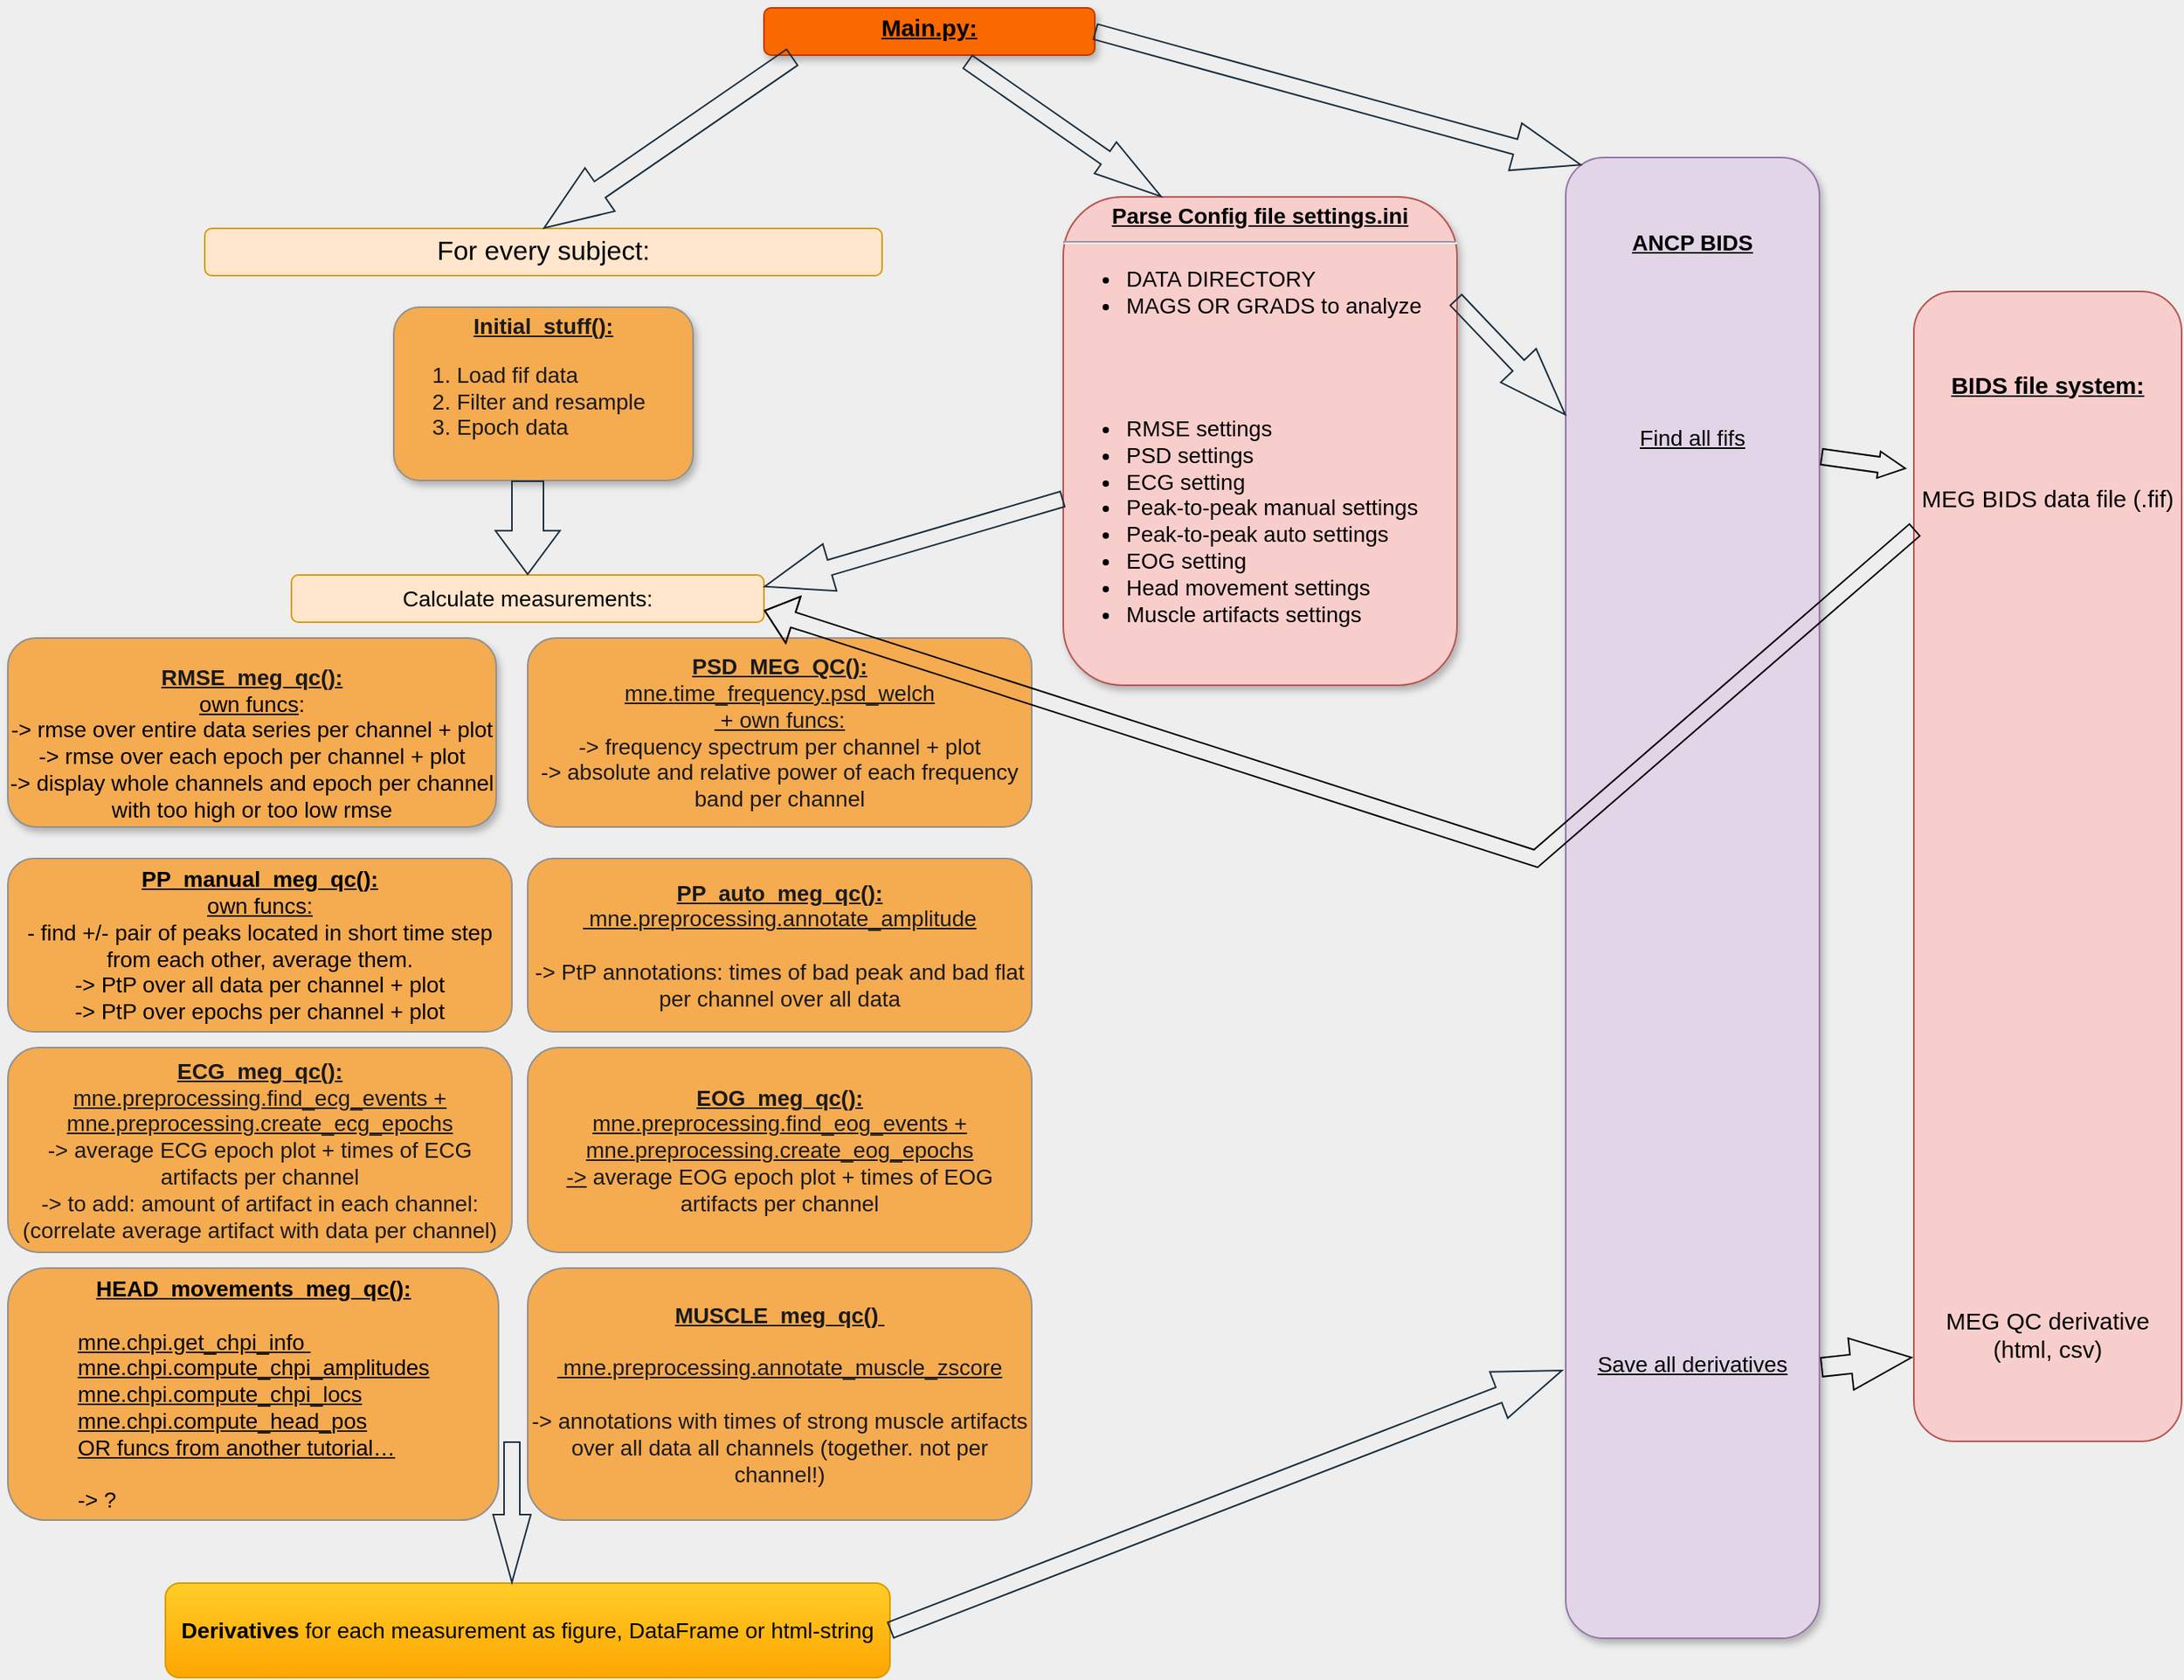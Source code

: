 <mxfile version="20.3.0" type="device"><diagram name="Page-1" id="efa7a0a1-bf9b-a30e-e6df-94a7791c09e9"><mxGraphModel dx="1720" dy="1318" grid="1" gridSize="10" guides="1" tooltips="1" connect="1" arrows="1" fold="1" page="1" pageScale="1" pageWidth="826" pageHeight="1169" background="#EEEEEE" math="0" shadow="0"><root><mxCell id="0"/><mxCell id="1" parent="0"/><mxCell id="21" value="&lt;p style=&quot;margin: 4px 0px 0px; text-align: center; text-decoration: underline; font-size: 14px;&quot;&gt;&lt;b style=&quot;font-size: 14px;&quot;&gt;Initial_stuff():&lt;/b&gt;&lt;/p&gt;&lt;p style=&quot;margin: 4px 0px 0px; text-align: center; text-decoration: underline; font-size: 14px;&quot;&gt;&lt;/p&gt;&lt;ol style=&quot;font-size: 14px;&quot;&gt;&lt;li style=&quot;text-align: left; font-size: 14px;&quot;&gt;Load fif data&lt;/li&gt;&lt;li style=&quot;text-align: left; font-size: 14px;&quot;&gt;Filter and resample&lt;/li&gt;&lt;li style=&quot;text-align: left; font-size: 14px;&quot;&gt;Epoch data&lt;/li&gt;&lt;/ol&gt;&lt;p style=&quot;font-size: 14px;&quot;&gt;&lt;/p&gt;" style="verticalAlign=top;align=left;overflow=fill;fontSize=14;fontFamily=Helvetica;html=1;strokeColor=#909090;shadow=1;fillColor=#F5AB50;fontColor=#1A1A1A;rounded=1;" parent="1" vertex="1"><mxGeometry x="495" y="210" width="190" height="110" as="geometry"/></mxCell><mxCell id="23" value="&lt;p style=&quot;margin: 4px 0px 0px; text-align: center; text-decoration: underline; font-size: 14px;&quot;&gt;&lt;b style=&quot;font-size: 14px;&quot;&gt;&lt;font style=&quot;font-size: 14px;&quot;&gt;&lt;br style=&quot;font-size: 14px;&quot;&gt;&lt;/font&gt;&lt;/b&gt;&lt;/p&gt;&lt;p style=&quot;margin: 4px 0px 0px; text-align: center; text-decoration: underline; font-size: 14px;&quot;&gt;&lt;b style=&quot;font-size: 14px;&quot;&gt;&lt;font style=&quot;font-size: 14px;&quot;&gt;&lt;br style=&quot;font-size: 14px;&quot;&gt;&lt;/font&gt;&lt;/b&gt;&lt;/p&gt;&lt;p style=&quot;margin: 4px 0px 0px; text-align: center; text-decoration: underline; font-size: 14px;&quot;&gt;&lt;b style=&quot;font-size: 14px;&quot;&gt;&lt;font style=&quot;font-size: 14px;&quot;&gt;ANCP BIDS&lt;/font&gt;&lt;/b&gt;&lt;/p&gt;&lt;p style=&quot;margin: 4px 0px 0px; text-align: center; text-decoration: underline; font-size: 14px;&quot;&gt;&lt;span style=&quot;background-color: initial; text-align: left; font-size: 14px;&quot;&gt;&lt;br style=&quot;font-size: 14px;&quot;&gt;&lt;/span&gt;&lt;/p&gt;&lt;p style=&quot;margin: 4px 0px 0px; text-align: center; text-decoration: underline; font-size: 14px;&quot;&gt;&lt;span style=&quot;background-color: initial; text-align: left; font-size: 14px;&quot;&gt;&lt;br style=&quot;font-size: 14px;&quot;&gt;&lt;/span&gt;&lt;/p&gt;&lt;p style=&quot;margin: 4px 0px 0px; text-align: center; text-decoration: underline; font-size: 14px;&quot;&gt;&lt;span style=&quot;background-color: initial; text-align: left; font-size: 14px;&quot;&gt;&lt;br style=&quot;font-size: 14px;&quot;&gt;&lt;/span&gt;&lt;/p&gt;&lt;p style=&quot;margin: 4px 0px 0px; text-align: center; text-decoration: underline; font-size: 14px;&quot;&gt;&lt;span style=&quot;background-color: initial; text-align: left; font-size: 14px;&quot;&gt;&lt;br&gt;&lt;/span&gt;&lt;/p&gt;&lt;p style=&quot;margin: 4px 0px 0px; text-align: center; text-decoration: underline; font-size: 14px;&quot;&gt;&lt;span style=&quot;background-color: initial; text-align: left; font-size: 14px;&quot;&gt;&lt;br&gt;&lt;/span&gt;&lt;/p&gt;&lt;p style=&quot;margin: 4px 0px 0px; text-align: center; text-decoration: underline; font-size: 14px;&quot;&gt;&lt;span style=&quot;background-color: initial; text-align: left; font-size: 14px;&quot;&gt;&lt;font style=&quot;font-size: 14px;&quot;&gt;Find all fifs&lt;/font&gt;&lt;/span&gt;&lt;/p&gt;&lt;div style=&quot;font-size: 14px;&quot;&gt;&lt;font style=&quot;font-size: 14px;&quot;&gt;&lt;br style=&quot;font-size: 14px;&quot;&gt;&lt;/font&gt;&lt;/div&gt;&lt;div style=&quot;font-size: 14px;&quot;&gt;&lt;font style=&quot;font-size: 14px;&quot;&gt;&lt;br style=&quot;font-size: 14px;&quot;&gt;&lt;/font&gt;&lt;/div&gt;&lt;div style=&quot;font-size: 14px;&quot;&gt;&lt;font style=&quot;font-size: 14px;&quot;&gt;&lt;br style=&quot;font-size: 14px;&quot;&gt;&lt;/font&gt;&lt;/div&gt;&lt;div style=&quot;font-size: 14px;&quot;&gt;&lt;font style=&quot;font-size: 14px;&quot;&gt;&lt;br style=&quot;font-size: 14px;&quot;&gt;&lt;/font&gt;&lt;/div&gt;&lt;div style=&quot;font-size: 14px;&quot;&gt;&lt;font style=&quot;font-size: 14px;&quot;&gt;&lt;br style=&quot;font-size: 14px;&quot;&gt;&lt;/font&gt;&lt;/div&gt;&lt;div style=&quot;font-size: 14px;&quot;&gt;&lt;font style=&quot;font-size: 14px;&quot;&gt;&lt;br style=&quot;font-size: 14px;&quot;&gt;&lt;/font&gt;&lt;/div&gt;&lt;div style=&quot;font-size: 14px;&quot;&gt;&lt;font style=&quot;font-size: 14px;&quot;&gt;&lt;br style=&quot;font-size: 14px;&quot;&gt;&lt;/font&gt;&lt;/div&gt;&lt;div style=&quot;font-size: 14px;&quot;&gt;&lt;font style=&quot;font-size: 14px;&quot;&gt;&lt;br style=&quot;font-size: 14px;&quot;&gt;&lt;/font&gt;&lt;/div&gt;&lt;div style=&quot;font-size: 14px;&quot;&gt;&lt;font style=&quot;font-size: 14px;&quot;&gt;&lt;br style=&quot;font-size: 14px;&quot;&gt;&lt;/font&gt;&lt;/div&gt;&lt;div style=&quot;font-size: 14px;&quot;&gt;&lt;font style=&quot;font-size: 14px;&quot;&gt;&lt;br style=&quot;font-size: 14px;&quot;&gt;&lt;/font&gt;&lt;/div&gt;&lt;div style=&quot;font-size: 14px;&quot;&gt;&lt;font style=&quot;font-size: 14px;&quot;&gt;&lt;br style=&quot;font-size: 14px;&quot;&gt;&lt;/font&gt;&lt;/div&gt;&lt;div style=&quot;font-size: 14px;&quot;&gt;&lt;font style=&quot;font-size: 14px;&quot;&gt;&lt;br style=&quot;font-size: 14px;&quot;&gt;&lt;/font&gt;&lt;/div&gt;&lt;div style=&quot;font-size: 14px;&quot;&gt;&lt;font style=&quot;font-size: 14px;&quot;&gt;&lt;br style=&quot;font-size: 14px;&quot;&gt;&lt;/font&gt;&lt;/div&gt;&lt;div style=&quot;font-size: 14px;&quot;&gt;&lt;font style=&quot;font-size: 14px;&quot;&gt;&lt;br style=&quot;font-size: 14px;&quot;&gt;&lt;/font&gt;&lt;/div&gt;&lt;div style=&quot;font-size: 14px;&quot;&gt;&lt;font style=&quot;font-size: 14px;&quot;&gt;&lt;br style=&quot;font-size: 14px;&quot;&gt;&lt;/font&gt;&lt;/div&gt;&lt;div style=&quot;font-size: 14px;&quot;&gt;&lt;font style=&quot;font-size: 14px;&quot;&gt;&lt;br style=&quot;font-size: 14px;&quot;&gt;&lt;/font&gt;&lt;/div&gt;&lt;div style=&quot;font-size: 14px;&quot;&gt;&lt;font style=&quot;font-size: 14px;&quot;&gt;&lt;br style=&quot;font-size: 14px;&quot;&gt;&lt;/font&gt;&lt;/div&gt;&lt;div style=&quot;font-size: 14px;&quot;&gt;&lt;font style=&quot;font-size: 14px;&quot;&gt;&lt;br style=&quot;font-size: 14px;&quot;&gt;&lt;/font&gt;&lt;/div&gt;&lt;div style=&quot;font-size: 14px;&quot;&gt;&lt;font style=&quot;font-size: 14px;&quot;&gt;&lt;br style=&quot;font-size: 14px;&quot;&gt;&lt;/font&gt;&lt;/div&gt;&lt;div style=&quot;font-size: 14px;&quot;&gt;&lt;font style=&quot;font-size: 14px;&quot;&gt;&lt;br style=&quot;font-size: 14px;&quot;&gt;&lt;/font&gt;&lt;/div&gt;&lt;div style=&quot;font-size: 14px;&quot;&gt;&lt;font style=&quot;font-size: 14px;&quot;&gt;&lt;br style=&quot;font-size: 14px;&quot;&gt;&lt;/font&gt;&lt;/div&gt;&lt;div style=&quot;font-size: 14px;&quot;&gt;&lt;font style=&quot;font-size: 14px;&quot;&gt;&lt;br style=&quot;font-size: 14px;&quot;&gt;&lt;/font&gt;&lt;/div&gt;&lt;div style=&quot;font-size: 14px;&quot;&gt;&lt;font style=&quot;font-size: 14px;&quot;&gt;&lt;br style=&quot;font-size: 14px;&quot;&gt;&lt;/font&gt;&lt;/div&gt;&lt;div style=&quot;font-size: 14px;&quot;&gt;&lt;font style=&quot;font-size: 14px;&quot;&gt;&lt;br style=&quot;font-size: 14px;&quot;&gt;&lt;/font&gt;&lt;/div&gt;&lt;div style=&quot;font-size: 14px;&quot;&gt;&lt;font style=&quot;font-size: 14px;&quot;&gt;&lt;br style=&quot;font-size: 14px;&quot;&gt;&lt;/font&gt;&lt;/div&gt;&lt;div style=&quot;font-size: 14px;&quot;&gt;&lt;font style=&quot;font-size: 14px;&quot;&gt;&lt;br style=&quot;font-size: 14px;&quot;&gt;&lt;/font&gt;&lt;/div&gt;&lt;div style=&quot;font-size: 14px;&quot;&gt;&lt;font style=&quot;font-size: 14px;&quot;&gt;&lt;br style=&quot;font-size: 14px;&quot;&gt;&lt;/font&gt;&lt;/div&gt;&lt;div style=&quot;font-size: 14px;&quot;&gt;&lt;font style=&quot;font-size: 14px;&quot;&gt;&lt;br style=&quot;font-size: 14px;&quot;&gt;&lt;/font&gt;&lt;/div&gt;&lt;div style=&quot;font-size: 14px;&quot;&gt;&lt;font style=&quot;font-size: 14px;&quot;&gt;&lt;br style=&quot;font-size: 14px;&quot;&gt;&lt;/font&gt;&lt;/div&gt;&lt;div style=&quot;font-size: 14px;&quot;&gt;&lt;br&gt;&lt;/div&gt;&lt;div style=&quot;font-size: 14px;&quot;&gt;&lt;br&gt;&lt;/div&gt;&lt;div style=&quot;font-size: 14px;&quot;&gt;&lt;br style=&quot;font-size: 14px;&quot;&gt;&lt;/div&gt;&lt;div style=&quot;font-size: 14px;&quot;&gt;&lt;font style=&quot;font-size: 14px;&quot;&gt;&lt;br style=&quot;font-size: 14px;&quot;&gt;&lt;/font&gt;&lt;/div&gt;&lt;span style=&quot;font-size: 14px; background-color: initial;&quot;&gt;&lt;br style=&quot;font-size: 14px;&quot;&gt;&lt;div style=&quot;text-align: center; font-size: 14px;&quot;&gt;&lt;span style=&quot;background-color: initial; font-size: 14px;&quot;&gt;&lt;u style=&quot;font-size: 14px;&quot;&gt;Save all derivatives&lt;/u&gt;&lt;/span&gt;&lt;/div&gt;&lt;/span&gt;&lt;p style=&quot;font-size: 14px;&quot;&gt;&lt;/p&gt;" style="verticalAlign=top;align=left;overflow=fill;fontSize=14;fontFamily=Helvetica;html=1;strokeColor=#9673a6;shadow=1;fillColor=#e1d5e7;rounded=1;" parent="1" vertex="1"><mxGeometry x="1239" y="115" width="161.08" height="940" as="geometry"/></mxCell><mxCell id="24" value="&lt;br style=&quot;font-size: 14px;&quot;&gt;&lt;u style=&quot;font-weight: bold; font-size: 14px;&quot;&gt;RMSE_meg_qc():&lt;/u&gt;&lt;span style=&quot;font-size: 14px; color: rgb(0, 0, 0); font-family: Calibri, sans-serif; text-align: start; background-color: initial;&quot;&gt;&lt;br style=&quot;font-size: 14px;&quot;&gt;&lt;u style=&quot;font-size: 14px;&quot;&gt;own funcs&lt;/u&gt;:&lt;br style=&quot;font-size: 14px;&quot;&gt;-&amp;gt; rmse over entire data series per channel + plot&lt;br style=&quot;font-size: 14px;&quot;&gt;-&amp;gt; rmse over each epoch per channel + plot&lt;br style=&quot;font-size: 14px;&quot;&gt;-&amp;gt; display whole channels and epoch per channel &lt;br style=&quot;font-size: 14px;&quot;&gt;with too high or too low rmse&lt;br style=&quot;font-size: 14px;&quot;&gt;&lt;br style=&quot;font-size: 14px;&quot;&gt;&lt;br style=&quot;font-size: 14px;&quot;&gt;&lt;br style=&quot;font-size: 14px;&quot;&gt;&lt;/span&gt;" style="verticalAlign=top;align=center;overflow=fill;fontSize=14;fontFamily=Helvetica;html=1;strokeColor=#909090;shadow=1;fillColor=#F5AB50;fontColor=#1A1A1A;rounded=1;" parent="1" vertex="1"><mxGeometry x="250" y="420" width="310" height="120" as="geometry"/></mxCell><mxCell id="25" value="&lt;p style=&quot;margin: 4px 0px 0px; text-align: center; text-decoration: underline; font-size: 15px;&quot;&gt;&lt;b style=&quot;font-size: 15px;&quot;&gt;Main.py:&lt;/b&gt;&lt;/p&gt;&lt;hr style=&quot;font-size: 15px;&quot;&gt;&lt;p style=&quot;margin: 0px 0px 0px 8px; font-size: 15px;&quot;&gt;&lt;br style=&quot;font-size: 15px;&quot;&gt;&lt;/p&gt;" style="verticalAlign=top;align=left;overflow=fill;fontSize=15;fontFamily=Helvetica;html=1;strokeColor=#C73500;shadow=1;fillColor=#fa6800;fontColor=#000000;rounded=1;" parent="1" vertex="1"><mxGeometry x="730" y="20" width="210" height="30" as="geometry"/></mxCell><mxCell id="jRPdb1CF7oaLhcxtsUkz-114" value="&lt;p style=&quot;margin: 4px 0px 0px; text-align: center; text-decoration: underline; font-size: 14px;&quot;&gt;&lt;b style=&quot;font-size: 14px;&quot;&gt;Parse Config file settings.ini&lt;/b&gt;&lt;/p&gt;&lt;hr style=&quot;font-size: 14px;&quot;&gt;&lt;p style=&quot;margin: 0px 0px 0px 8px; font-size: 14px;&quot;&gt;&lt;/p&gt;&lt;ul style=&quot;font-size: 14px;&quot;&gt;&lt;li style=&quot;font-size: 14px;&quot;&gt;DATA DIRECTORY&amp;nbsp;&lt;/li&gt;&lt;li style=&quot;font-size: 14px;&quot;&gt;MAGS OR GRADS to analyze&lt;/li&gt;&lt;/ul&gt;&lt;div style=&quot;font-size: 14px;&quot;&gt;&lt;br style=&quot;font-size: 14px;&quot;&gt;&lt;/div&gt;&lt;div style=&quot;font-size: 14px;&quot;&gt;&lt;br style=&quot;font-size: 14px;&quot;&gt;&lt;/div&gt;&lt;ul style=&quot;font-size: 14px;&quot;&gt;&lt;li style=&quot;font-size: 14px;&quot;&gt;RMSE settings&lt;/li&gt;&lt;li style=&quot;font-size: 14px;&quot;&gt;PSD settings&lt;/li&gt;&lt;li style=&quot;font-size: 14px;&quot;&gt;ECG setting&lt;/li&gt;&lt;li style=&quot;font-size: 14px;&quot;&gt;Peak-to-peak manual settings&lt;/li&gt;&lt;li style=&quot;font-size: 14px;&quot;&gt;Peak-to-peak auto settings&lt;/li&gt;&lt;li style=&quot;font-size: 14px;&quot;&gt;EOG setting&lt;/li&gt;&lt;li style=&quot;font-size: 14px;&quot;&gt;Head movement settings&lt;/li&gt;&lt;li style=&quot;font-size: 14px;&quot;&gt;Muscle artifacts settings&lt;/li&gt;&lt;/ul&gt;&lt;p style=&quot;font-size: 14px;&quot;&gt;&lt;/p&gt;" style="verticalAlign=top;align=left;overflow=fill;fontSize=14;fontFamily=Helvetica;html=1;strokeColor=#b85450;shadow=1;fillColor=#f8cecc;rounded=1;" parent="1" vertex="1"><mxGeometry x="920" y="140" width="250" height="310" as="geometry"/></mxCell><mxCell id="jRPdb1CF7oaLhcxtsUkz-131" value="For every subject:" style="rounded=1;whiteSpace=wrap;html=1;strokeColor=#d79b00;fontSize=17;fillColor=#ffe6cc;" parent="1" vertex="1"><mxGeometry x="375" y="160" width="430" height="30" as="geometry"/></mxCell><mxCell id="jRPdb1CF7oaLhcxtsUkz-134" value="&lt;font style=&quot;font-size: 14px;&quot;&gt;&lt;b style=&quot;text-align: start;&quot;&gt;&lt;u style=&quot;&quot;&gt;PSD_MEG_QC():&lt;/u&gt;&lt;/b&gt;&lt;span style=&quot;text-align: start;&quot;&gt;&lt;br style=&quot;&quot;&gt;&lt;/span&gt;&lt;u&gt;&lt;span style=&quot;text-align: start;&quot;&gt;mne&lt;/span&gt;&lt;span style=&quot;text-align: start;&quot;&gt;.&lt;/span&gt;&lt;span style=&quot;text-align: start;&quot;&gt;time_frequency&lt;/span&gt;&lt;span style=&quot;text-align: start;&quot; lang=&quot;EN-US&quot;&gt;.&lt;/span&gt;&lt;span style=&quot;text-align: start;&quot;&gt;psd_welch&lt;br&gt;&lt;/span&gt;&lt;span style=&quot;text-align: start;&quot; lang=&quot;EN-US&quot;&gt;&amp;nbsp;+ own funcs:&lt;/span&gt;&lt;/u&gt;&lt;font style=&quot;font-size: 14px;&quot;&gt;&lt;span style=&quot;text-align: start;&quot; lang=&quot;EN-US&quot;&gt;&lt;br&gt;-&amp;gt; frequency spectrum per channel + plot&lt;br&gt;-&amp;gt; absolute and relative power of each frequency band per channel&lt;br&gt;&lt;/span&gt;&lt;/font&gt;&lt;/font&gt;&lt;span style=&quot;color: rgb(0, 0, 0); font-size: 14px; text-align: start;&quot;&gt;&lt;/span&gt;" style="rounded=1;whiteSpace=wrap;html=1;strokeColor=#909090;fontSize=14;fontColor=#1A1A1A;fillColor=#F5AB50;" parent="1" vertex="1"><mxGeometry x="580" y="420" width="320" height="120" as="geometry"/></mxCell><mxCell id="jRPdb1CF7oaLhcxtsUkz-135" value="&lt;b&gt;&lt;u&gt;&lt;span style=&quot;color: rgb(0, 0, 0); text-align: start; font-size: 14px;&quot; lang=&quot;EN-US&quot;&gt;PP&lt;/span&gt;&lt;span style=&quot;color: rgb(0, 0, 0); text-align: start; font-size: 14px;&quot;&gt;_manual&lt;/span&gt;&lt;span style=&quot;color: rgb(0, 0, 0); text-align: start; font-size: 14px;&quot; lang=&quot;EN-US&quot;&gt;_meg_qc():&lt;/span&gt;&lt;/u&gt;&lt;/b&gt;&lt;span style=&quot;color: rgb(0, 0, 0); text-align: start; font-size: 14px;&quot;&gt;&lt;br style=&quot;font-size: 14px;&quot;&gt;&lt;/span&gt;&lt;span style=&quot;color: rgb(0, 0, 0); text-align: start; font-size: 14px;&quot; lang=&quot;EN-US&quot;&gt;&lt;u&gt;own funcs:&lt;/u&gt;&lt;br&gt;- find +/- pair of peaks located in short time step from each other, average them. &lt;br&gt;-&amp;gt; PtP over all data per channel + plot&lt;br&gt;-&amp;gt; PtP over epochs per channel + plot&lt;br&gt;&lt;/span&gt;&lt;span style=&quot;color: rgb(0, 0, 0); font-size: 14px; text-align: start;&quot;&gt;&lt;/span&gt;" style="rounded=1;whiteSpace=wrap;html=1;strokeColor=#909090;fontSize=14;fontColor=#1A1A1A;fillColor=#F5AB50;fontFamily=Helvetica;" parent="1" vertex="1"><mxGeometry x="250" y="560" width="320" height="110" as="geometry"/></mxCell><mxCell id="jRPdb1CF7oaLhcxtsUkz-136" value="&lt;b style=&quot;font-size: 14px;&quot;&gt;&lt;u style=&quot;font-size: 14px;&quot;&gt;&lt;span style=&quot;text-align: start; font-size: 14px;&quot; lang=&quot;EN-US&quot;&gt;PP&lt;/span&gt;&lt;span style=&quot;text-align: start; font-size: 14px;&quot;&gt;_auto&lt;/span&gt;&lt;/u&gt;&lt;/b&gt;&lt;span style=&quot;text-align: start; font-size: 14px;&quot; lang=&quot;EN-US&quot;&gt;&lt;b style=&quot;font-size: 14px;&quot;&gt;&lt;u style=&quot;font-size: 14px;&quot;&gt;_meg_qc():&lt;/u&gt;&lt;/b&gt;&lt;br style=&quot;font-size: 14px;&quot;&gt;&lt;/span&gt;&lt;span style=&quot;text-decoration-line: underline; text-align: start; font-size: 14px;&quot; lang=&quot;EN-US&quot;&gt;&amp;nbsp;&lt;/span&gt;&lt;span style=&quot;text-decoration-line: underline; text-align: start; font-size: 14px;&quot;&gt;mne&lt;/span&gt;&lt;span style=&quot;text-decoration-line: underline; text-align: start; font-size: 14px;&quot;&gt;.&lt;/span&gt;&lt;span style=&quot;text-decoration-line: underline; text-align: start; font-size: 14px;&quot;&gt;preprocessing&lt;/span&gt;&lt;span style=&quot;text-decoration-line: underline; text-align: start; font-size: 14px;&quot;&gt;.&lt;/span&gt;&lt;span style=&quot;text-align: start; font-size: 14px;&quot;&gt;&lt;u style=&quot;font-size: 14px;&quot;&gt;annotate_amplitude&lt;br&gt;&lt;/u&gt;&lt;br style=&quot;font-size: 14px;&quot;&gt;-&amp;gt; PtP annotations: times of bad peak and bad flat per channel over all data&lt;br style=&quot;font-size: 14px;&quot;&gt;&lt;/span&gt;&lt;span style=&quot;color: rgb(0, 0, 0); font-size: 14px; text-align: start;&quot;&gt;&lt;/span&gt;" style="rounded=1;whiteSpace=wrap;html=1;strokeColor=#909090;fontSize=14;fontColor=#1A1A1A;fillColor=#F5AB50;fontFamily=Helvetica;" parent="1" vertex="1"><mxGeometry x="580" y="560" width="320" height="110" as="geometry"/></mxCell><mxCell id="jRPdb1CF7oaLhcxtsUkz-137" value="&lt;b style=&quot;text-decoration-line: underline;&quot;&gt;ECG_meg_qc():&lt;/b&gt;&lt;u&gt; mne.preprocessing.find_ecg_events + mne.preprocessing.create_ecg_epochs&lt;/u&gt;&lt;br&gt;-&amp;gt; average ECG epoch plot + times of ECG artifacts per channel&lt;br&gt;-&amp;gt; to add: amount of artifact in each channel: (correlate average artifact with data per channel)&lt;br&gt;" style="rounded=1;whiteSpace=wrap;html=1;strokeColor=#909090;fontSize=14;fontColor=#1A1A1A;fillColor=#F5AB50;" parent="1" vertex="1"><mxGeometry x="250" y="680" width="320" height="130" as="geometry"/></mxCell><mxCell id="jRPdb1CF7oaLhcxtsUkz-138" value="&lt;u style=&quot;font-size: 14px;&quot;&gt;&lt;span style=&quot;font-weight: bold; text-align: start; font-size: 14px;&quot;&gt;E&lt;/span&gt;&lt;span style=&quot;font-weight: bold; text-align: start; font-size: 14px;&quot; lang=&quot;EN-US&quot;&gt;O&lt;/span&gt;&lt;span style=&quot;font-weight: bold; text-align: start; font-size: 14px;&quot;&gt;G&lt;/span&gt;&lt;span style=&quot;text-align: start; font-size: 14px;&quot; lang=&quot;EN-US&quot;&gt;&lt;font style=&quot;font-size: 14px;&quot;&gt;&lt;b style=&quot;font-size: 14px;&quot;&gt;_meg_qc():&lt;br style=&quot;font-size: 14px;&quot;&gt;&lt;/b&gt;&lt;/font&gt;&lt;/span&gt;&lt;span style=&quot;text-align: start; font-size: 14px;&quot;&gt;mne&lt;/span&gt;&lt;span style=&quot;text-align: start; font-size: 14px;&quot;&gt;.&lt;/span&gt;&lt;span style=&quot;text-align: start; font-size: 14px;&quot;&gt;preprocessing&lt;/span&gt;&lt;span style=&quot;text-align: start; font-size: 14px;&quot;&gt;.&lt;/span&gt;&lt;span style=&quot;text-align: start; font-size: 14px;&quot;&gt;find_e&lt;/span&gt;&lt;span style=&quot;text-align: start; font-size: 14px;&quot; lang=&quot;EN-US&quot;&gt;o&lt;/span&gt;&lt;span style=&quot;text-align: start; font-size: 14px;&quot;&gt;g_events&lt;/span&gt;&lt;span style=&quot;text-align: start; font-size: 14px;&quot; lang=&quot;EN-US&quot;&gt; + &lt;/span&gt;&lt;span style=&quot;text-align: start; font-size: 14px;&quot;&gt;mne&lt;/span&gt;&lt;span style=&quot;text-align: start; font-size: 14px;&quot;&gt;.&lt;/span&gt;&lt;span style=&quot;text-align: start; font-size: 14px;&quot;&gt;preprocessing&lt;/span&gt;&lt;span style=&quot;text-align: start; font-size: 14px;&quot;&gt;.&lt;/span&gt;&lt;span style=&quot;text-align: start; font-size: 14px;&quot;&gt;create_e&lt;/span&gt;&lt;span style=&quot;text-align: start; font-size: 14px;&quot; lang=&quot;EN-US&quot;&gt;o&lt;/span&gt;&lt;span style=&quot;text-align: start; font-size: 14px;&quot;&gt;g_epochs&lt;br&gt;-&amp;gt;&lt;/span&gt;&lt;/u&gt;&amp;nbsp;average EOG epoch plot + times of EOG artifacts per channel&lt;u style=&quot;font-size: 14px;&quot;&gt;&lt;span style=&quot;text-align: start; font-size: 14px;&quot;&gt;&lt;br&gt;&lt;/span&gt;&lt;/u&gt;&lt;span style=&quot;color: rgb(0, 0, 0); font-size: 14px; text-align: start;&quot;&gt;&lt;/span&gt;" style="rounded=1;whiteSpace=wrap;html=1;strokeColor=#909090;fontSize=14;fontColor=#1A1A1A;fillColor=#F5AB50;fontFamily=Helvetica;" parent="1" vertex="1"><mxGeometry x="580" y="680" width="320" height="130" as="geometry"/></mxCell><mxCell id="jRPdb1CF7oaLhcxtsUkz-139" value="&lt;span style=&quot;font-size: 14px;&quot;&gt;&lt;b style=&quot;text-decoration-line: underline; font-size: 14px;&quot;&gt;&lt;span style=&quot;color: rgb(0, 0, 0); text-align: start; font-size: 14px; font-family: Calibri, sans-serif;&quot; lang=&quot;EN-US&quot;&gt;HEAD&lt;/span&gt;&lt;span style=&quot;color: rgb(0, 0, 0); text-align: start; font-size: 14px; font-family: Calibri, sans-serif;&quot;&gt;_movements&lt;/span&gt;&lt;span style=&quot;color: rgb(0, 0, 0); text-align: start; font-size: 14px; font-family: Calibri, sans-serif;&quot; lang=&quot;EN-US&quot;&gt;_meg_qc():&lt;/span&gt;&lt;/b&gt;&lt;span style=&quot;text-align: start; font-size: 14px;&quot;&gt;&lt;br style=&quot;font-size: 14px;&quot;&gt;&lt;br style=&quot;font-size: 14px;&quot;&gt;&lt;div style=&quot;text-decoration-line: underline; font-size: 14px;&quot;&gt;&lt;font face=&quot;Calibri, sans-serif&quot; color=&quot;#000000&quot; style=&quot;font-size: 14px;&quot;&gt;&lt;span style=&quot;font-size: 14px;&quot;&gt;mne.chpi.get_chpi_info&amp;nbsp;&lt;/span&gt;&lt;/font&gt;&lt;/div&gt;&lt;div style=&quot;text-decoration-line: underline; font-size: 14px;&quot;&gt;&lt;font face=&quot;Calibri, sans-serif&quot; color=&quot;#000000&quot; style=&quot;font-size: 14px;&quot;&gt;&lt;span style=&quot;font-size: 14px;&quot;&gt;mne.chpi.compute_chpi_amplitudes&lt;/span&gt;&lt;/font&gt;&lt;/div&gt;&lt;div style=&quot;text-decoration-line: underline; font-size: 14px;&quot;&gt;&lt;font face=&quot;Calibri, sans-serif&quot; color=&quot;#000000&quot; style=&quot;font-size: 14px;&quot;&gt;&lt;span style=&quot;font-size: 14px;&quot;&gt;mne.chpi.compute_chpi_locs&lt;/span&gt;&lt;/font&gt;&lt;/div&gt;&lt;div style=&quot;text-decoration-line: underline; font-size: 14px;&quot;&gt;&lt;font face=&quot;Calibri, sans-serif&quot; color=&quot;#000000&quot; style=&quot;font-size: 14px;&quot;&gt;&lt;span style=&quot;font-size: 14px;&quot;&gt;mne.chpi.compute_head_pos&lt;/span&gt;&lt;/font&gt;&lt;/div&gt;&lt;div style=&quot;text-decoration-line: underline; font-size: 14px;&quot;&gt;&lt;font face=&quot;Calibri, sans-serif&quot; color=&quot;#000000&quot; style=&quot;font-size: 14px;&quot;&gt;&lt;span style=&quot;font-size: 14px;&quot;&gt;OR funcs from another tutorial…&lt;/span&gt;&lt;/font&gt;&lt;/div&gt;&lt;div style=&quot;text-decoration-line: underline; font-size: 14px;&quot;&gt;&lt;font face=&quot;Calibri, sans-serif&quot; color=&quot;#000000&quot; style=&quot;font-size: 14px;&quot;&gt;&lt;span style=&quot;font-size: 14px;&quot;&gt;&lt;br&gt;&lt;/span&gt;&lt;/font&gt;&lt;/div&gt;&lt;div style=&quot;font-size: 14px;&quot;&gt;&lt;font style=&quot;&quot; face=&quot;Calibri, sans-serif&quot; color=&quot;#000000&quot;&gt;-&amp;gt; ?&lt;/font&gt;&lt;/div&gt;&lt;/span&gt;&lt;span style=&quot;color: rgb(0, 0, 0); font-size: 14px; text-align: start;&quot;&gt;&lt;/span&gt;&lt;/span&gt;" style="rounded=1;whiteSpace=wrap;html=1;strokeColor=#909090;fontSize=14;fontColor=#1A1A1A;fillColor=#F5AB50;" parent="1" vertex="1"><mxGeometry x="250" y="820" width="311.5" height="160" as="geometry"/></mxCell><mxCell id="jRPdb1CF7oaLhcxtsUkz-140" value="&lt;span style=&quot;font-size: 14px;&quot;&gt;&lt;b style=&quot;text-decoration-line: underline; font-size: 14px;&quot;&gt;MUSCLE_meg_qc()&amp;nbsp;&lt;/b&gt;&lt;br style=&quot;font-size: 14px;&quot;&gt;&lt;br style=&quot;font-size: 14px;&quot;&gt;&lt;u&gt;&amp;nbsp;mne.preprocessing.annotate_muscle_zscore&lt;/u&gt;&lt;br&gt;&lt;br&gt;-&amp;gt; annotations with times of strong muscle artifacts over all data all channels (together. not per channel!)&lt;br&gt;&lt;/span&gt;" style="rounded=1;whiteSpace=wrap;html=1;strokeColor=#909090;fontSize=14;fontColor=#1A1A1A;fillColor=#F5AB50;" parent="1" vertex="1"><mxGeometry x="580" y="820" width="320" height="160" as="geometry"/></mxCell><mxCell id="jRPdb1CF7oaLhcxtsUkz-141" value="&lt;span&gt;&lt;b&gt;Derivatives&lt;/b&gt; for each measurement as figure, DataFrame or html-string&lt;/span&gt;" style="rounded=1;whiteSpace=wrap;html=1;strokeColor=#d79b00;fontSize=14;fillColor=#ffcd28;gradientColor=#ffa500;fontStyle=0" parent="1" vertex="1"><mxGeometry x="350" y="1020" width="460" height="60" as="geometry"/></mxCell><mxCell id="jRPdb1CF7oaLhcxtsUkz-142" value="" style="shape=flexArrow;endArrow=classic;html=1;rounded=0;strokeColor=#182E3E;fontSize=14;fontColor=#1A1A1A;startSize=14;endSize=14;curved=1;width=10.476;entryX=-0.012;entryY=0.819;entryDx=0;entryDy=0;entryPerimeter=0;exitX=1;exitY=0.5;exitDx=0;exitDy=0;" parent="1" target="23" edge="1" source="jRPdb1CF7oaLhcxtsUkz-141"><mxGeometry width="50" height="50" relative="1" as="geometry"><mxPoint x="740" y="1090" as="sourcePoint"/><mxPoint x="1010" y="1030" as="targetPoint"/></mxGeometry></mxCell><mxCell id="jRPdb1CF7oaLhcxtsUkz-143" value="" style="shape=flexArrow;endArrow=classic;html=1;rounded=0;strokeColor=#182E3E;fontSize=14;fontColor=#1A1A1A;startSize=14;endSize=14;curved=1;entryX=0;entryY=0.174;entryDx=0;entryDy=0;entryPerimeter=0;exitX=0.996;exitY=0.21;exitDx=0;exitDy=0;exitPerimeter=0;" parent="1" source="jRPdb1CF7oaLhcxtsUkz-114" edge="1" target="23"><mxGeometry width="50" height="50" relative="1" as="geometry"><mxPoint x="1180" y="220" as="sourcePoint"/><mxPoint x="1230" y="240" as="targetPoint"/></mxGeometry></mxCell><mxCell id="jRPdb1CF7oaLhcxtsUkz-144" value="" style="shape=flexArrow;endArrow=classic;html=1;rounded=0;strokeColor=#182E3E;fontSize=14;fontColor=#1A1A1A;startSize=14;endSize=14;curved=1;entryX=0.25;entryY=0;entryDx=0;entryDy=0;endWidth=13.333;exitX=0.614;exitY=1.133;exitDx=0;exitDy=0;exitPerimeter=0;" parent="1" target="jRPdb1CF7oaLhcxtsUkz-114" edge="1" source="25"><mxGeometry width="50" height="50" relative="1" as="geometry"><mxPoint x="490" y="40" as="sourcePoint"/><mxPoint x="530" y="230" as="targetPoint"/><Array as="points"/></mxGeometry></mxCell><mxCell id="jRPdb1CF7oaLhcxtsUkz-147" value="" style="shape=flexArrow;endArrow=classic;html=1;rounded=0;strokeColor=#182E3E;fontSize=14;fontColor=#1A1A1A;startSize=14;endSize=14;curved=1;width=12.381;exitX=0.087;exitY=1.036;exitDx=0;exitDy=0;exitPerimeter=0;entryX=0.5;entryY=0;entryDx=0;entryDy=0;" parent="1" edge="1" target="jRPdb1CF7oaLhcxtsUkz-131" source="25"><mxGeometry width="50" height="50" relative="1" as="geometry"><mxPoint x="590" y="50" as="sourcePoint"/><mxPoint x="590" y="150" as="targetPoint"/></mxGeometry></mxCell><mxCell id="jRPdb1CF7oaLhcxtsUkz-150" value="Calculate measurements:" style="rounded=1;whiteSpace=wrap;html=1;strokeColor=#d79b00;fontSize=14;fillColor=#ffe6cc;" parent="1" vertex="1"><mxGeometry x="430" y="380" width="300" height="30" as="geometry"/></mxCell><mxCell id="jRPdb1CF7oaLhcxtsUkz-151" value="" style="shape=flexArrow;endArrow=classic;html=1;rounded=0;strokeColor=#182E3E;fontSize=14;fontColor=#FFFFFF;startSize=14;endSize=8.876;curved=1;width=20;entryX=0.5;entryY=0;entryDx=0;entryDy=0;" parent="1" edge="1" target="jRPdb1CF7oaLhcxtsUkz-150"><mxGeometry width="50" height="50" relative="1" as="geometry"><mxPoint x="580" y="320" as="sourcePoint"/><mxPoint x="580" y="370" as="targetPoint"/></mxGeometry></mxCell><mxCell id="jRPdb1CF7oaLhcxtsUkz-152" value="" style="shape=flexArrow;endArrow=classic;html=1;rounded=0;strokeColor=#182E3E;fontSize=14;fontColor=#FFFFFF;startSize=14;endSize=14;curved=1;endWidth=12.941;" parent="1" edge="1"><mxGeometry width="50" height="50" relative="1" as="geometry"><mxPoint x="570" y="930" as="sourcePoint"/><mxPoint x="570" y="1020" as="targetPoint"/></mxGeometry></mxCell><mxCell id="jRPdb1CF7oaLhcxtsUkz-154" value="" style="shape=flexArrow;endArrow=classic;html=1;rounded=0;strokeColor=#182E3E;fontSize=14;fontColor=#FFFFFF;startSize=14;endSize=14;curved=1;entryX=1;entryY=0.25;entryDx=0;entryDy=0;" parent="1" source="jRPdb1CF7oaLhcxtsUkz-114" edge="1" target="jRPdb1CF7oaLhcxtsUkz-150"><mxGeometry width="50" height="50" relative="1" as="geometry"><mxPoint x="350" y="460" as="sourcePoint"/><mxPoint x="410" y="410" as="targetPoint"/><Array as="points"/></mxGeometry></mxCell><mxCell id="jRPdb1CF7oaLhcxtsUkz-155" value="" style="shape=flexArrow;endArrow=classic;html=1;rounded=0;strokeColor=#182E3E;fontSize=14;fontColor=#FFFFFF;startSize=14;endSize=14;curved=1;entryX=0.062;entryY=0.005;entryDx=0;entryDy=0;exitX=1;exitY=0.5;exitDx=0;exitDy=0;entryPerimeter=0;" parent="1" target="23" edge="1" source="25"><mxGeometry width="50" height="50" relative="1" as="geometry"><mxPoint x="710" y="30" as="sourcePoint"/><mxPoint x="1110" y="230" as="targetPoint"/></mxGeometry></mxCell><mxCell id="_h7nuTouLIRpBs6cxOMZ-25" value="&lt;u&gt;&lt;b&gt;BIDS file system:&lt;br&gt;&lt;/b&gt;&lt;/u&gt;&lt;br&gt;&lt;br&gt;&lt;br&gt;MEG BIDS data file (.fif)&lt;br&gt;&lt;br&gt;&lt;br&gt;&lt;br&gt;&lt;br&gt;&lt;br&gt;&lt;br&gt;&lt;br&gt;&lt;br&gt;&lt;br&gt;&lt;br&gt;&lt;br&gt;&lt;br&gt;&lt;br&gt;&lt;br&gt;&lt;br&gt;&lt;br&gt;&lt;br&gt;&lt;br&gt;&lt;br&gt;&lt;br&gt;&lt;br&gt;&lt;br&gt;&lt;br&gt;&lt;br&gt;&lt;br&gt;&lt;br&gt;&lt;br&gt;&lt;br&gt;MEG QC derivative &lt;br&gt;(html, csv)" style="rounded=1;whiteSpace=wrap;html=1;labelBackgroundColor=none;fontFamily=Helvetica;fontSize=15;fillColor=#f8cecc;strokeColor=#b85450;" vertex="1" parent="1"><mxGeometry x="1460" y="200" width="170" height="730" as="geometry"/></mxCell><mxCell id="_h7nuTouLIRpBs6cxOMZ-27" value="" style="shape=flexArrow;endArrow=classic;html=1;rounded=0;fontFamily=Helvetica;fontSize=15;fontColor=#1A1A1A;entryX=-0.029;entryY=0.154;entryDx=0;entryDy=0;entryPerimeter=0;exitX=1.006;exitY=0.202;exitDx=0;exitDy=0;exitPerimeter=0;endWidth=6;endSize=5.34;" edge="1" parent="1" source="23" target="_h7nuTouLIRpBs6cxOMZ-25"><mxGeometry width="50" height="50" relative="1" as="geometry"><mxPoint x="1180" y="190" as="sourcePoint"/><mxPoint x="720" y="550" as="targetPoint"/></mxGeometry></mxCell><mxCell id="_h7nuTouLIRpBs6cxOMZ-29" value="" style="shape=flexArrow;endArrow=classic;html=1;rounded=0;fontFamily=Helvetica;fontSize=15;fontColor=#1A1A1A;entryX=-0.006;entryY=0.927;entryDx=0;entryDy=0;width=12;endSize=12.54;entryPerimeter=0;exitX=1.006;exitY=0.817;exitDx=0;exitDy=0;exitPerimeter=0;" edge="1" parent="1" source="23" target="_h7nuTouLIRpBs6cxOMZ-25"><mxGeometry width="50" height="50" relative="1" as="geometry"><mxPoint x="1180" y="1010" as="sourcePoint"/><mxPoint x="720" y="550" as="targetPoint"/></mxGeometry></mxCell><mxCell id="_h7nuTouLIRpBs6cxOMZ-30" value="" style="shape=flexArrow;endArrow=classic;html=1;rounded=0;fontFamily=Helvetica;fontSize=15;fontColor=#1A1A1A;entryX=1;entryY=0.75;entryDx=0;entryDy=0;exitX=0.005;exitY=0.207;exitDx=0;exitDy=0;exitPerimeter=0;" edge="1" parent="1" source="_h7nuTouLIRpBs6cxOMZ-25" target="jRPdb1CF7oaLhcxtsUkz-150"><mxGeometry width="50" height="50" relative="1" as="geometry"><mxPoint x="1460" y="340" as="sourcePoint"/><mxPoint x="870" y="670" as="targetPoint"/><Array as="points"><mxPoint x="1220" y="560"/></Array></mxGeometry></mxCell></root></mxGraphModel></diagram></mxfile>